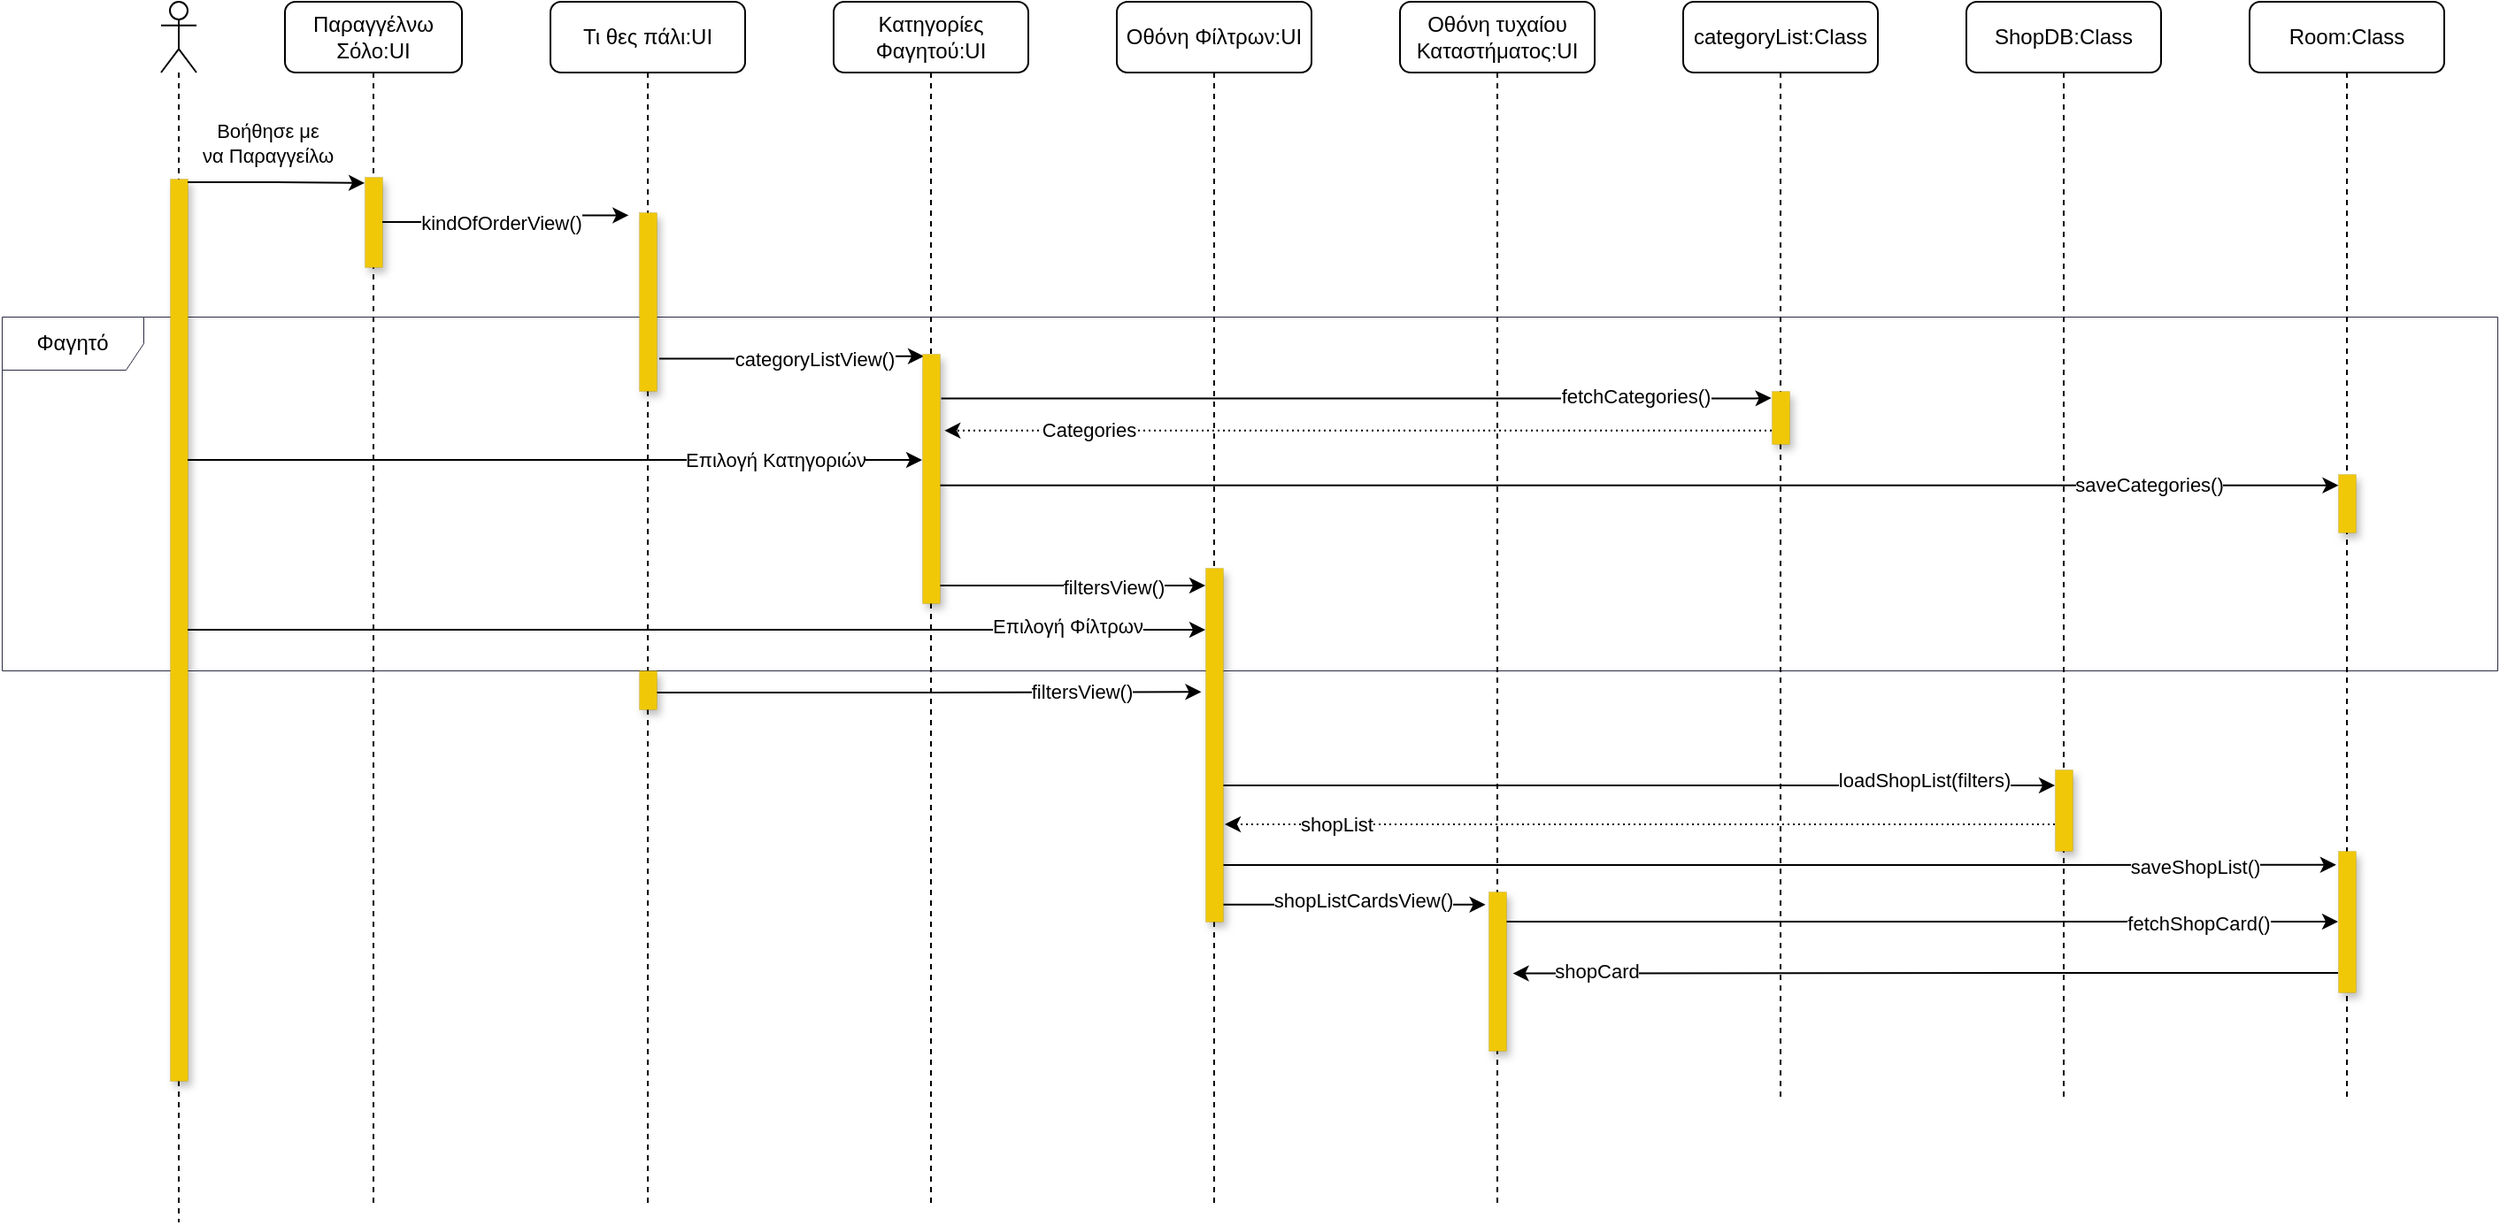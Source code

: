 <mxfile version="18.1.3" type="device"><diagram id="kgpKYQtTHZ0yAKxKKP6v" name="Page-1"><mxGraphModel dx="1764" dy="670" grid="1" gridSize="10" guides="1" tooltips="1" connect="1" arrows="1" fold="1" page="1" pageScale="1" pageWidth="850" pageHeight="1100" math="0" shadow="0"><root><mxCell id="0"/><mxCell id="1" parent="0"/><mxCell id="OkDqNOLuwWb2Atm8ZIA1-1" value="Φαγητό" style="shape=umlFrame;whiteSpace=wrap;html=1;width=80;height=30;strokeWidth=0.5;strokeColor=#2B2D42;" parent="1" vertex="1"><mxGeometry x="-90" y="258" width="1410" height="200" as="geometry"/></mxCell><mxCell id="dVP5XHTWbVvh-FosjpwK-11" value="Τι θες πάλι:UI" style="shape=umlLifeline;perimeter=lifelinePerimeter;whiteSpace=wrap;html=1;container=0;collapsible=0;recursiveResize=0;outlineConnect=0;glass=0;rounded=1;" parent="1" vertex="1"><mxGeometry x="220" y="80" width="110" height="680" as="geometry"/></mxCell><mxCell id="amxis_Cv2NTNQZA-Zm_J-2" value="" style="shape=umlLifeline;participant=umlActor;perimeter=lifelinePerimeter;whiteSpace=wrap;html=1;container=1;collapsible=0;recursiveResize=0;verticalAlign=top;spacingTop=36;outlineConnect=0;" parent="1" vertex="1"><mxGeometry y="80" width="20" height="690" as="geometry"/></mxCell><mxCell id="amxis_Cv2NTNQZA-Zm_J-3" value="" style="points=[];perimeter=orthogonalPerimeter;rounded=0;shadow=1;strokeWidth=0;fillColor=#F0C808;strokeColor=default;dashed=1;dashPattern=1 4;" parent="amxis_Cv2NTNQZA-Zm_J-2" vertex="1"><mxGeometry x="5" y="100" width="10" height="510" as="geometry"/></mxCell><mxCell id="amxis_Cv2NTNQZA-Zm_J-4" value="Παραγγέλνω Σόλο:UI" style="shape=umlLifeline;perimeter=lifelinePerimeter;whiteSpace=wrap;html=1;container=1;collapsible=0;recursiveResize=0;outlineConnect=0;glass=0;rounded=1;" parent="1" vertex="1"><mxGeometry x="70" y="80" width="100" height="680" as="geometry"/></mxCell><mxCell id="amxis_Cv2NTNQZA-Zm_J-5" value="" style="html=1;points=[];perimeter=orthogonalPerimeter;fillColor=#F0C808;strokeColor=default;shadow=1;dashed=1;dashPattern=1 4;strokeWidth=0;" parent="amxis_Cv2NTNQZA-Zm_J-4" vertex="1"><mxGeometry x="45" y="99" width="10" height="51" as="geometry"/></mxCell><mxCell id="amxis_Cv2NTNQZA-Zm_J-13" value="Κατηγορίες Φαγητού:UI" style="shape=umlLifeline;perimeter=lifelinePerimeter;whiteSpace=wrap;html=1;container=0;collapsible=0;recursiveResize=0;outlineConnect=0;glass=0;rounded=1;" parent="1" vertex="1"><mxGeometry x="380" y="80" width="110" height="680" as="geometry"/></mxCell><mxCell id="amxis_Cv2NTNQZA-Zm_J-14" style="edgeStyle=elbowEdgeStyle;rounded=0;orthogonalLoop=1;jettySize=auto;html=1;entryX=0.004;entryY=0.068;entryDx=0;entryDy=0;entryPerimeter=0;" parent="1" target="amxis_Cv2NTNQZA-Zm_J-5" edge="1"><mxGeometry relative="1" as="geometry"><mxPoint x="15" y="182" as="sourcePoint"/><mxPoint x="110" y="180" as="targetPoint"/></mxGeometry></mxCell><mxCell id="dVP5XHTWbVvh-FosjpwK-1" value="Βοήθησε με &lt;br&gt;να Παραγγείλω" style="edgeLabel;html=1;align=center;verticalAlign=middle;resizable=0;points=[];" parent="amxis_Cv2NTNQZA-Zm_J-14" vertex="1" connectable="0"><mxGeometry x="-0.143" y="2" relative="1" as="geometry"><mxPoint x="2" y="-20" as="offset"/></mxGeometry></mxCell><mxCell id="dVP5XHTWbVvh-FosjpwK-12" value="ShopDB:Class" style="shape=umlLifeline;perimeter=lifelinePerimeter;whiteSpace=wrap;html=1;container=0;collapsible=0;recursiveResize=0;outlineConnect=0;glass=0;rounded=1;" parent="1" vertex="1"><mxGeometry x="1020" y="80" width="110" height="620" as="geometry"/></mxCell><mxCell id="Me9sqen5HOb_D6WBRzDH-9" value="Room:Class" style="shape=umlLifeline;perimeter=lifelinePerimeter;whiteSpace=wrap;html=1;container=0;collapsible=0;recursiveResize=0;outlineConnect=0;glass=0;rounded=1;" parent="1" vertex="1"><mxGeometry x="1180" y="80" width="110" height="620" as="geometry"/></mxCell><mxCell id="qp3Bz1fAtymmdqkeNEqA-2" style="edgeStyle=orthogonalEdgeStyle;rounded=0;orthogonalLoop=1;jettySize=auto;html=1;entryX=0.1;entryY=0.01;entryDx=0;entryDy=0;entryPerimeter=0;exitX=1.146;exitY=0.819;exitDx=0;exitDy=0;exitPerimeter=0;" edge="1" parent="1" source="-aUyFrhkzQqvcFcBfX2K-1" target="qp3Bz1fAtymmdqkeNEqA-1"><mxGeometry relative="1" as="geometry"><Array as="points"/></mxGeometry></mxCell><mxCell id="qp3Bz1fAtymmdqkeNEqA-4" value="categoryListView()" style="edgeLabel;html=1;align=center;verticalAlign=middle;resizable=0;points=[];" vertex="1" connectable="0" parent="qp3Bz1fAtymmdqkeNEqA-2"><mxGeometry x="-0.147" y="2" relative="1" as="geometry"><mxPoint x="23" y="2" as="offset"/></mxGeometry></mxCell><mxCell id="-aUyFrhkzQqvcFcBfX2K-1" value="" style="html=1;points=[];perimeter=orthogonalPerimeter;fillColor=#F0C808;strokeColor=default;shadow=1;dashed=1;dashPattern=1 4;strokeWidth=0;" parent="1" vertex="1"><mxGeometry x="270" y="199" width="10" height="101" as="geometry"/></mxCell><mxCell id="-aUyFrhkzQqvcFcBfX2K-2" style="edgeStyle=orthogonalEdgeStyle;rounded=0;orthogonalLoop=1;jettySize=auto;html=1;entryX=-0.584;entryY=0.017;entryDx=0;entryDy=0;entryPerimeter=0;" parent="1" source="amxis_Cv2NTNQZA-Zm_J-5" target="-aUyFrhkzQqvcFcBfX2K-1" edge="1"><mxGeometry relative="1" as="geometry"/></mxCell><mxCell id="-aUyFrhkzQqvcFcBfX2K-3" value="kindOfOrderView()" style="edgeLabel;html=1;align=center;verticalAlign=middle;resizable=0;points=[];" parent="-aUyFrhkzQqvcFcBfX2K-2" vertex="1" connectable="0"><mxGeometry x="-0.129" relative="1" as="geometry"><mxPoint x="4" as="offset"/></mxGeometry></mxCell><mxCell id="OkDqNOLuwWb2Atm8ZIA1-2" value="Οθόνη Φίλτρων:UI" style="shape=umlLifeline;perimeter=lifelinePerimeter;whiteSpace=wrap;html=1;container=0;collapsible=0;recursiveResize=0;outlineConnect=0;glass=0;rounded=1;" parent="1" vertex="1"><mxGeometry x="540" y="80" width="110" height="680" as="geometry"/></mxCell><mxCell id="OkDqNOLuwWb2Atm8ZIA1-3" value="Οθόνη τυχαίου Καταστήματος:UI" style="shape=umlLifeline;perimeter=lifelinePerimeter;whiteSpace=wrap;html=1;container=0;collapsible=0;recursiveResize=0;outlineConnect=0;glass=0;rounded=1;" parent="1" vertex="1"><mxGeometry x="700" y="80" width="110" height="680" as="geometry"/></mxCell><mxCell id="qp3Bz1fAtymmdqkeNEqA-7" style="edgeStyle=orthogonalEdgeStyle;rounded=0;orthogonalLoop=1;jettySize=auto;html=1;exitX=1.078;exitY=0.179;exitDx=0;exitDy=0;exitPerimeter=0;entryX=-0.017;entryY=0.135;entryDx=0;entryDy=0;entryPerimeter=0;" edge="1" parent="1" source="qp3Bz1fAtymmdqkeNEqA-1" target="qp3Bz1fAtymmdqkeNEqA-6"><mxGeometry relative="1" as="geometry"><mxPoint x="909" y="305" as="targetPoint"/><Array as="points"><mxPoint x="900" y="304"/></Array></mxGeometry></mxCell><mxCell id="qp3Bz1fAtymmdqkeNEqA-8" value="fetchCategories()" style="edgeLabel;html=1;align=center;verticalAlign=middle;resizable=0;points=[];" vertex="1" connectable="0" parent="qp3Bz1fAtymmdqkeNEqA-7"><mxGeometry x="0.67" y="1" relative="1" as="geometry"><mxPoint as="offset"/></mxGeometry></mxCell><mxCell id="qp3Bz1fAtymmdqkeNEqA-16" style="edgeStyle=orthogonalEdgeStyle;rounded=0;orthogonalLoop=1;jettySize=auto;html=1;entryX=0.023;entryY=0.113;entryDx=0;entryDy=0;entryPerimeter=0;" edge="1" parent="1"><mxGeometry relative="1" as="geometry"><mxPoint x="440" y="353.385" as="sourcePoint"/><mxPoint x="1230.23" y="353.43" as="targetPoint"/><Array as="points"><mxPoint x="835" y="353"/></Array></mxGeometry></mxCell><mxCell id="qp3Bz1fAtymmdqkeNEqA-17" value="saveCategories()" style="edgeLabel;html=1;align=center;verticalAlign=middle;resizable=0;points=[];" vertex="1" connectable="0" parent="qp3Bz1fAtymmdqkeNEqA-16"><mxGeometry x="0.728" y="1" relative="1" as="geometry"><mxPoint as="offset"/></mxGeometry></mxCell><mxCell id="qp3Bz1fAtymmdqkeNEqA-20" style="edgeStyle=orthogonalEdgeStyle;rounded=0;orthogonalLoop=1;jettySize=auto;html=1;" edge="1" parent="1" source="qp3Bz1fAtymmdqkeNEqA-1"><mxGeometry relative="1" as="geometry"><mxPoint x="590" y="410" as="targetPoint"/><Array as="points"><mxPoint x="590" y="410"/></Array></mxGeometry></mxCell><mxCell id="qp3Bz1fAtymmdqkeNEqA-21" value="filtersView()" style="edgeLabel;html=1;align=center;verticalAlign=middle;resizable=0;points=[];" vertex="1" connectable="0" parent="qp3Bz1fAtymmdqkeNEqA-20"><mxGeometry x="0.299" y="-1" relative="1" as="geometry"><mxPoint as="offset"/></mxGeometry></mxCell><mxCell id="qp3Bz1fAtymmdqkeNEqA-1" value="" style="html=1;points=[];perimeter=orthogonalPerimeter;fillColor=#F0C808;strokeColor=default;shadow=1;dashed=1;dashPattern=1 4;strokeWidth=0;" vertex="1" parent="1"><mxGeometry x="430" y="279" width="10" height="141" as="geometry"/></mxCell><mxCell id="qp3Bz1fAtymmdqkeNEqA-5" value="categoryList:Class" style="shape=umlLifeline;perimeter=lifelinePerimeter;whiteSpace=wrap;html=1;container=0;collapsible=0;recursiveResize=0;outlineConnect=0;glass=0;rounded=1;" vertex="1" parent="1"><mxGeometry x="860" y="80" width="110" height="620" as="geometry"/></mxCell><mxCell id="qp3Bz1fAtymmdqkeNEqA-9" style="edgeStyle=orthogonalEdgeStyle;rounded=0;orthogonalLoop=1;jettySize=auto;html=1;entryX=1.263;entryY=0.308;entryDx=0;entryDy=0;entryPerimeter=0;dashed=1;dashPattern=1 2;" edge="1" parent="1" source="qp3Bz1fAtymmdqkeNEqA-6" target="qp3Bz1fAtymmdqkeNEqA-1"><mxGeometry relative="1" as="geometry"><Array as="points"><mxPoint x="800" y="322"/></Array></mxGeometry></mxCell><mxCell id="qp3Bz1fAtymmdqkeNEqA-10" value="Categories" style="edgeLabel;html=1;align=center;verticalAlign=middle;resizable=0;points=[];" vertex="1" connectable="0" parent="qp3Bz1fAtymmdqkeNEqA-9"><mxGeometry x="0.652" y="-1" relative="1" as="geometry"><mxPoint as="offset"/></mxGeometry></mxCell><mxCell id="qp3Bz1fAtymmdqkeNEqA-6" value="" style="html=1;points=[];perimeter=orthogonalPerimeter;fillColor=#F0C808;strokeColor=default;shadow=1;dashed=1;dashPattern=1 4;strokeWidth=0;" vertex="1" parent="1"><mxGeometry x="910" y="300" width="10" height="30" as="geometry"/></mxCell><mxCell id="qp3Bz1fAtymmdqkeNEqA-11" style="edgeStyle=orthogonalEdgeStyle;rounded=0;orthogonalLoop=1;jettySize=auto;html=1;" edge="1" parent="1" source="amxis_Cv2NTNQZA-Zm_J-3"><mxGeometry relative="1" as="geometry"><mxPoint x="430" y="339" as="targetPoint"/><Array as="points"><mxPoint x="120" y="339"/><mxPoint x="120" y="339"/></Array></mxGeometry></mxCell><mxCell id="qp3Bz1fAtymmdqkeNEqA-12" value="Επιλογή Κατηγοριών" style="edgeLabel;html=1;align=center;verticalAlign=middle;resizable=0;points=[];" vertex="1" connectable="0" parent="qp3Bz1fAtymmdqkeNEqA-11"><mxGeometry x="0.601" relative="1" as="geometry"><mxPoint as="offset"/></mxGeometry></mxCell><mxCell id="qp3Bz1fAtymmdqkeNEqA-15" value="" style="html=1;points=[];perimeter=orthogonalPerimeter;fillColor=#F0C808;strokeColor=default;shadow=1;dashed=1;dashPattern=1 4;strokeWidth=0;" vertex="1" parent="1"><mxGeometry x="1230" y="347" width="10" height="33" as="geometry"/></mxCell><mxCell id="qp3Bz1fAtymmdqkeNEqA-22" style="edgeStyle=orthogonalEdgeStyle;rounded=0;orthogonalLoop=1;jettySize=auto;html=1;entryX=-0.227;entryY=0.767;entryDx=0;entryDy=0;entryPerimeter=0;" edge="1" parent="1"><mxGeometry relative="1" as="geometry"><mxPoint x="280" y="470.491" as="sourcePoint"/><mxPoint x="587.73" y="470.147" as="targetPoint"/><Array as="points"><mxPoint x="434" y="470"/><mxPoint x="588" y="470"/></Array></mxGeometry></mxCell><mxCell id="qp3Bz1fAtymmdqkeNEqA-23" value="filtersView()" style="edgeLabel;html=1;align=center;verticalAlign=middle;resizable=0;points=[];" vertex="1" connectable="0" parent="qp3Bz1fAtymmdqkeNEqA-22"><mxGeometry x="0.559" y="1" relative="1" as="geometry"><mxPoint as="offset"/></mxGeometry></mxCell><mxCell id="qp3Bz1fAtymmdqkeNEqA-18" value="" style="html=1;points=[];perimeter=orthogonalPerimeter;fillColor=#F0C808;strokeColor=default;shadow=1;dashed=1;dashPattern=1 4;strokeWidth=0;" vertex="1" parent="1"><mxGeometry x="270" y="458" width="10" height="22" as="geometry"/></mxCell><mxCell id="qp3Bz1fAtymmdqkeNEqA-31" style="edgeStyle=orthogonalEdgeStyle;rounded=0;orthogonalLoop=1;jettySize=auto;html=1;" edge="1" parent="1" source="qp3Bz1fAtymmdqkeNEqA-19"><mxGeometry relative="1" as="geometry"><mxPoint x="1070" y="523" as="targetPoint"/><Array as="points"><mxPoint x="1067" y="523"/></Array></mxGeometry></mxCell><mxCell id="qp3Bz1fAtymmdqkeNEqA-32" value="loadShopList(filters)" style="edgeLabel;html=1;align=center;verticalAlign=middle;resizable=0;points=[];" vertex="1" connectable="0" parent="qp3Bz1fAtymmdqkeNEqA-31"><mxGeometry x="0.686" y="-1" relative="1" as="geometry"><mxPoint y="-4" as="offset"/></mxGeometry></mxCell><mxCell id="qp3Bz1fAtymmdqkeNEqA-35" style="edgeStyle=orthogonalEdgeStyle;rounded=0;orthogonalLoop=1;jettySize=auto;html=1;entryX=-0.106;entryY=0.099;entryDx=0;entryDy=0;entryPerimeter=0;" edge="1" parent="1" source="qp3Bz1fAtymmdqkeNEqA-19" target="qp3Bz1fAtymmdqkeNEqA-27"><mxGeometry relative="1" as="geometry"><Array as="points"><mxPoint x="750" y="568"/><mxPoint x="750" y="568"/></Array></mxGeometry></mxCell><mxCell id="qp3Bz1fAtymmdqkeNEqA-36" value="saveShopList()" style="edgeLabel;html=1;align=center;verticalAlign=middle;resizable=0;points=[];" vertex="1" connectable="0" parent="qp3Bz1fAtymmdqkeNEqA-35"><mxGeometry x="0.689" y="-1" relative="1" as="geometry"><mxPoint x="18" as="offset"/></mxGeometry></mxCell><mxCell id="qp3Bz1fAtymmdqkeNEqA-38" style="edgeStyle=orthogonalEdgeStyle;rounded=0;orthogonalLoop=1;jettySize=auto;html=1;entryX=-0.17;entryY=0.082;entryDx=0;entryDy=0;entryPerimeter=0;" edge="1" parent="1" source="qp3Bz1fAtymmdqkeNEqA-19" target="qp3Bz1fAtymmdqkeNEqA-37"><mxGeometry relative="1" as="geometry"><Array as="points"><mxPoint x="748" y="590"/></Array></mxGeometry></mxCell><mxCell id="qp3Bz1fAtymmdqkeNEqA-39" value="shopListCardsView()" style="edgeLabel;html=1;align=center;verticalAlign=middle;resizable=0;points=[];" vertex="1" connectable="0" parent="qp3Bz1fAtymmdqkeNEqA-38"><mxGeometry x="0.226" y="3" relative="1" as="geometry"><mxPoint x="-12" as="offset"/></mxGeometry></mxCell><mxCell id="qp3Bz1fAtymmdqkeNEqA-19" value="" style="html=1;points=[];perimeter=orthogonalPerimeter;fillColor=#F0C808;strokeColor=default;shadow=1;dashed=1;dashPattern=1 4;strokeWidth=0;" vertex="1" parent="1"><mxGeometry x="590" y="400" width="10" height="200" as="geometry"/></mxCell><mxCell id="qp3Bz1fAtymmdqkeNEqA-24" style="edgeStyle=orthogonalEdgeStyle;rounded=0;orthogonalLoop=1;jettySize=auto;html=1;" edge="1" parent="1" source="amxis_Cv2NTNQZA-Zm_J-3"><mxGeometry relative="1" as="geometry"><mxPoint x="590" y="435" as="targetPoint"/><Array as="points"><mxPoint x="589" y="435"/></Array></mxGeometry></mxCell><mxCell id="qp3Bz1fAtymmdqkeNEqA-25" value="Επιλογή Φίλτρων" style="edgeLabel;html=1;align=center;verticalAlign=middle;resizable=0;points=[];" vertex="1" connectable="0" parent="qp3Bz1fAtymmdqkeNEqA-24"><mxGeometry x="0.644" y="2" relative="1" as="geometry"><mxPoint x="24" as="offset"/></mxGeometry></mxCell><mxCell id="qp3Bz1fAtymmdqkeNEqA-42" style="edgeStyle=orthogonalEdgeStyle;rounded=0;orthogonalLoop=1;jettySize=auto;html=1;entryX=1.378;entryY=0.514;entryDx=0;entryDy=0;entryPerimeter=0;" edge="1" parent="1" source="qp3Bz1fAtymmdqkeNEqA-27" target="qp3Bz1fAtymmdqkeNEqA-37"><mxGeometry relative="1" as="geometry"><Array as="points"><mxPoint x="1110" y="629"/><mxPoint x="1110" y="629"/></Array></mxGeometry></mxCell><mxCell id="qp3Bz1fAtymmdqkeNEqA-43" value="shopCard" style="edgeLabel;html=1;align=center;verticalAlign=middle;resizable=0;points=[];" vertex="1" connectable="0" parent="qp3Bz1fAtymmdqkeNEqA-42"><mxGeometry x="0.797" y="-1" relative="1" as="geometry"><mxPoint as="offset"/></mxGeometry></mxCell><mxCell id="qp3Bz1fAtymmdqkeNEqA-27" value="" style="html=1;points=[];perimeter=orthogonalPerimeter;fillColor=#F0C808;strokeColor=default;shadow=1;dashed=1;dashPattern=1 4;strokeWidth=0;" vertex="1" parent="1"><mxGeometry x="1230" y="560" width="10" height="80" as="geometry"/></mxCell><mxCell id="qp3Bz1fAtymmdqkeNEqA-33" style="edgeStyle=orthogonalEdgeStyle;rounded=0;orthogonalLoop=1;jettySize=auto;html=1;dashed=1;dashPattern=1 2;" edge="1" parent="1" source="qp3Bz1fAtymmdqkeNEqA-30"><mxGeometry relative="1" as="geometry"><mxPoint x="601" y="545" as="targetPoint"/><Array as="points"><mxPoint x="601" y="545"/></Array></mxGeometry></mxCell><mxCell id="qp3Bz1fAtymmdqkeNEqA-34" value="shopList" style="edgeLabel;html=1;align=center;verticalAlign=middle;resizable=0;points=[];" vertex="1" connectable="0" parent="qp3Bz1fAtymmdqkeNEqA-33"><mxGeometry x="0.731" relative="1" as="geometry"><mxPoint as="offset"/></mxGeometry></mxCell><mxCell id="qp3Bz1fAtymmdqkeNEqA-30" value="" style="html=1;points=[];perimeter=orthogonalPerimeter;fillColor=#F0C808;strokeColor=default;shadow=1;dashed=1;dashPattern=1 4;strokeWidth=0;" vertex="1" parent="1"><mxGeometry x="1070" y="514" width="10" height="46" as="geometry"/></mxCell><mxCell id="qp3Bz1fAtymmdqkeNEqA-40" style="edgeStyle=orthogonalEdgeStyle;rounded=0;orthogonalLoop=1;jettySize=auto;html=1;" edge="1" parent="1" source="qp3Bz1fAtymmdqkeNEqA-37"><mxGeometry relative="1" as="geometry"><mxPoint x="1230" y="600" as="targetPoint"/><Array as="points"><mxPoint x="1229" y="600"/></Array></mxGeometry></mxCell><mxCell id="qp3Bz1fAtymmdqkeNEqA-41" value="fetchShopCard()" style="edgeLabel;html=1;align=center;verticalAlign=middle;resizable=0;points=[];" vertex="1" connectable="0" parent="qp3Bz1fAtymmdqkeNEqA-40"><mxGeometry x="0.605" y="2" relative="1" as="geometry"><mxPoint x="14" y="3" as="offset"/></mxGeometry></mxCell><mxCell id="qp3Bz1fAtymmdqkeNEqA-37" value="" style="html=1;points=[];perimeter=orthogonalPerimeter;fillColor=#F0C808;strokeColor=default;shadow=1;dashed=1;dashPattern=1 4;strokeWidth=0;" vertex="1" parent="1"><mxGeometry x="750" y="583" width="10" height="90" as="geometry"/></mxCell></root></mxGraphModel></diagram></mxfile>